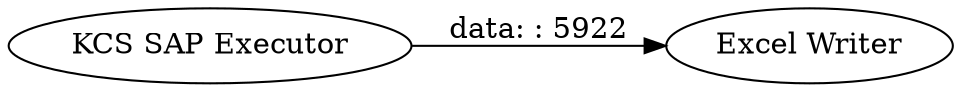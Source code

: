 digraph {
	"5654170588607822644_1" [label="KCS SAP Executor"]
	"5654170588607822644_2" [label="Excel Writer"]
	"5654170588607822644_1" -> "5654170588607822644_2" [label="data: : 5922"]
	rankdir=LR
}
